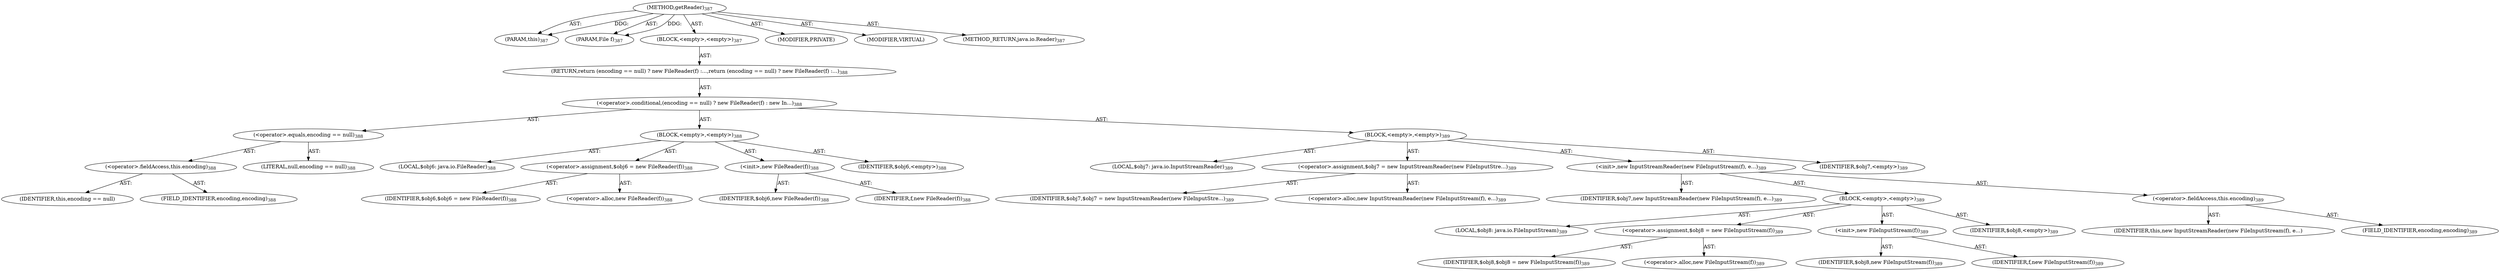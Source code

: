 digraph "getReader" {  
"111669149707" [label = <(METHOD,getReader)<SUB>387</SUB>> ]
"115964117026" [label = <(PARAM,this)<SUB>387</SUB>> ]
"115964117027" [label = <(PARAM,File f)<SUB>387</SUB>> ]
"25769803824" [label = <(BLOCK,&lt;empty&gt;,&lt;empty&gt;)<SUB>387</SUB>> ]
"146028888064" [label = <(RETURN,return (encoding == null) ? new FileReader(f) :...,return (encoding == null) ? new FileReader(f) :...)<SUB>388</SUB>> ]
"30064771313" [label = <(&lt;operator&gt;.conditional,(encoding == null) ? new FileReader(f) : new In...)<SUB>388</SUB>> ]
"30064771314" [label = <(&lt;operator&gt;.equals,encoding == null)<SUB>388</SUB>> ]
"30064771315" [label = <(&lt;operator&gt;.fieldAccess,this.encoding)<SUB>388</SUB>> ]
"68719476902" [label = <(IDENTIFIER,this,encoding == null)> ]
"55834574933" [label = <(FIELD_IDENTIFIER,encoding,encoding)<SUB>388</SUB>> ]
"90194313278" [label = <(LITERAL,null,encoding == null)<SUB>388</SUB>> ]
"25769803825" [label = <(BLOCK,&lt;empty&gt;,&lt;empty&gt;)<SUB>388</SUB>> ]
"94489280528" [label = <(LOCAL,$obj6: java.io.FileReader)<SUB>388</SUB>> ]
"30064771316" [label = <(&lt;operator&gt;.assignment,$obj6 = new FileReader(f))<SUB>388</SUB>> ]
"68719476903" [label = <(IDENTIFIER,$obj6,$obj6 = new FileReader(f))<SUB>388</SUB>> ]
"30064771317" [label = <(&lt;operator&gt;.alloc,new FileReader(f))<SUB>388</SUB>> ]
"30064771318" [label = <(&lt;init&gt;,new FileReader(f))<SUB>388</SUB>> ]
"68719476904" [label = <(IDENTIFIER,$obj6,new FileReader(f))<SUB>388</SUB>> ]
"68719476905" [label = <(IDENTIFIER,f,new FileReader(f))<SUB>388</SUB>> ]
"68719476906" [label = <(IDENTIFIER,$obj6,&lt;empty&gt;)<SUB>388</SUB>> ]
"25769803826" [label = <(BLOCK,&lt;empty&gt;,&lt;empty&gt;)<SUB>389</SUB>> ]
"94489280529" [label = <(LOCAL,$obj7: java.io.InputStreamReader)<SUB>389</SUB>> ]
"30064771319" [label = <(&lt;operator&gt;.assignment,$obj7 = new InputStreamReader(new FileInputStre...)<SUB>389</SUB>> ]
"68719476907" [label = <(IDENTIFIER,$obj7,$obj7 = new InputStreamReader(new FileInputStre...)<SUB>389</SUB>> ]
"30064771320" [label = <(&lt;operator&gt;.alloc,new InputStreamReader(new FileInputStream(f), e...)<SUB>389</SUB>> ]
"30064771321" [label = <(&lt;init&gt;,new InputStreamReader(new FileInputStream(f), e...)<SUB>389</SUB>> ]
"68719476908" [label = <(IDENTIFIER,$obj7,new InputStreamReader(new FileInputStream(f), e...)<SUB>389</SUB>> ]
"25769803827" [label = <(BLOCK,&lt;empty&gt;,&lt;empty&gt;)<SUB>389</SUB>> ]
"94489280530" [label = <(LOCAL,$obj8: java.io.FileInputStream)<SUB>389</SUB>> ]
"30064771322" [label = <(&lt;operator&gt;.assignment,$obj8 = new FileInputStream(f))<SUB>389</SUB>> ]
"68719476909" [label = <(IDENTIFIER,$obj8,$obj8 = new FileInputStream(f))<SUB>389</SUB>> ]
"30064771323" [label = <(&lt;operator&gt;.alloc,new FileInputStream(f))<SUB>389</SUB>> ]
"30064771324" [label = <(&lt;init&gt;,new FileInputStream(f))<SUB>389</SUB>> ]
"68719476910" [label = <(IDENTIFIER,$obj8,new FileInputStream(f))<SUB>389</SUB>> ]
"68719476911" [label = <(IDENTIFIER,f,new FileInputStream(f))<SUB>389</SUB>> ]
"68719476912" [label = <(IDENTIFIER,$obj8,&lt;empty&gt;)<SUB>389</SUB>> ]
"30064771325" [label = <(&lt;operator&gt;.fieldAccess,this.encoding)<SUB>389</SUB>> ]
"68719476913" [label = <(IDENTIFIER,this,new InputStreamReader(new FileInputStream(f), e...)> ]
"55834574934" [label = <(FIELD_IDENTIFIER,encoding,encoding)<SUB>389</SUB>> ]
"68719476914" [label = <(IDENTIFIER,$obj7,&lt;empty&gt;)<SUB>389</SUB>> ]
"133143986247" [label = <(MODIFIER,PRIVATE)> ]
"133143986248" [label = <(MODIFIER,VIRTUAL)> ]
"128849018891" [label = <(METHOD_RETURN,java.io.Reader)<SUB>387</SUB>> ]
  "111669149707" -> "115964117026"  [ label = "AST: "] 
  "111669149707" -> "115964117027"  [ label = "AST: "] 
  "111669149707" -> "25769803824"  [ label = "AST: "] 
  "111669149707" -> "133143986247"  [ label = "AST: "] 
  "111669149707" -> "133143986248"  [ label = "AST: "] 
  "111669149707" -> "128849018891"  [ label = "AST: "] 
  "25769803824" -> "146028888064"  [ label = "AST: "] 
  "146028888064" -> "30064771313"  [ label = "AST: "] 
  "30064771313" -> "30064771314"  [ label = "AST: "] 
  "30064771313" -> "25769803825"  [ label = "AST: "] 
  "30064771313" -> "25769803826"  [ label = "AST: "] 
  "30064771314" -> "30064771315"  [ label = "AST: "] 
  "30064771314" -> "90194313278"  [ label = "AST: "] 
  "30064771315" -> "68719476902"  [ label = "AST: "] 
  "30064771315" -> "55834574933"  [ label = "AST: "] 
  "25769803825" -> "94489280528"  [ label = "AST: "] 
  "25769803825" -> "30064771316"  [ label = "AST: "] 
  "25769803825" -> "30064771318"  [ label = "AST: "] 
  "25769803825" -> "68719476906"  [ label = "AST: "] 
  "30064771316" -> "68719476903"  [ label = "AST: "] 
  "30064771316" -> "30064771317"  [ label = "AST: "] 
  "30064771318" -> "68719476904"  [ label = "AST: "] 
  "30064771318" -> "68719476905"  [ label = "AST: "] 
  "25769803826" -> "94489280529"  [ label = "AST: "] 
  "25769803826" -> "30064771319"  [ label = "AST: "] 
  "25769803826" -> "30064771321"  [ label = "AST: "] 
  "25769803826" -> "68719476914"  [ label = "AST: "] 
  "30064771319" -> "68719476907"  [ label = "AST: "] 
  "30064771319" -> "30064771320"  [ label = "AST: "] 
  "30064771321" -> "68719476908"  [ label = "AST: "] 
  "30064771321" -> "25769803827"  [ label = "AST: "] 
  "30064771321" -> "30064771325"  [ label = "AST: "] 
  "25769803827" -> "94489280530"  [ label = "AST: "] 
  "25769803827" -> "30064771322"  [ label = "AST: "] 
  "25769803827" -> "30064771324"  [ label = "AST: "] 
  "25769803827" -> "68719476912"  [ label = "AST: "] 
  "30064771322" -> "68719476909"  [ label = "AST: "] 
  "30064771322" -> "30064771323"  [ label = "AST: "] 
  "30064771324" -> "68719476910"  [ label = "AST: "] 
  "30064771324" -> "68719476911"  [ label = "AST: "] 
  "30064771325" -> "68719476913"  [ label = "AST: "] 
  "30064771325" -> "55834574934"  [ label = "AST: "] 
  "111669149707" -> "115964117026"  [ label = "DDG: "] 
  "111669149707" -> "115964117027"  [ label = "DDG: "] 
}
